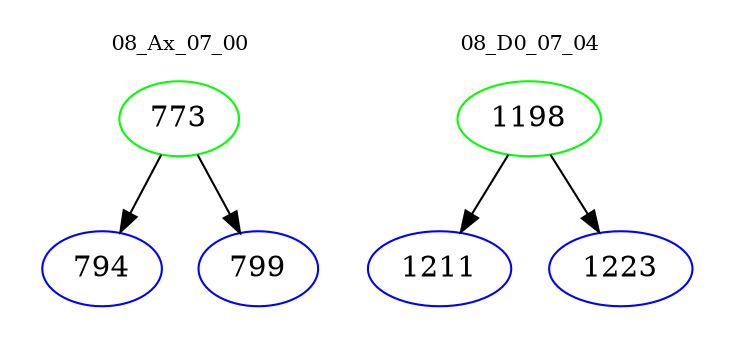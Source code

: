 digraph{
subgraph cluster_0 {
color = white
label = "08_Ax_07_00";
fontsize=10;
T0_773 [label="773", color="green"]
T0_773 -> T0_794 [color="black"]
T0_794 [label="794", color="blue"]
T0_773 -> T0_799 [color="black"]
T0_799 [label="799", color="blue"]
}
subgraph cluster_1 {
color = white
label = "08_D0_07_04";
fontsize=10;
T1_1198 [label="1198", color="green"]
T1_1198 -> T1_1211 [color="black"]
T1_1211 [label="1211", color="blue"]
T1_1198 -> T1_1223 [color="black"]
T1_1223 [label="1223", color="blue"]
}
}
